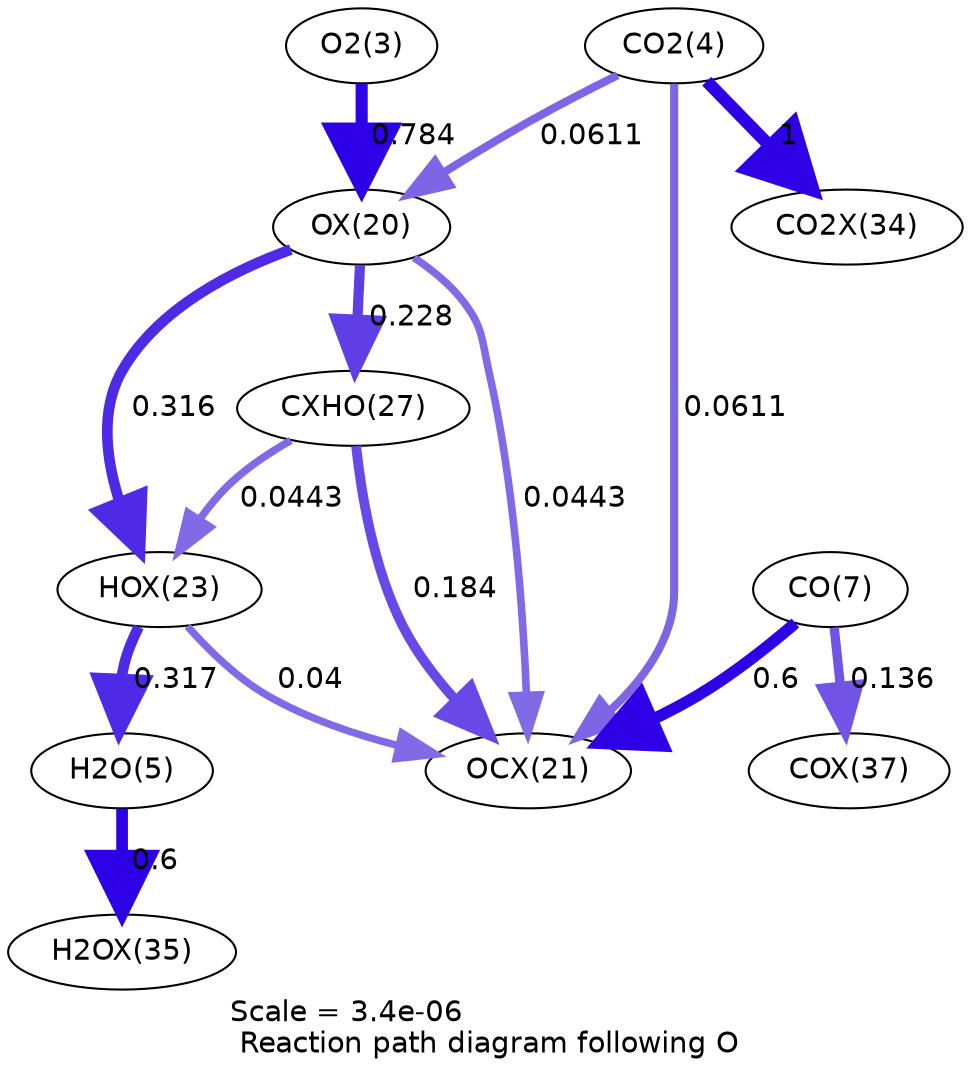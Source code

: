 digraph reaction_paths {
center=1;
s5 -> s23[fontname="Helvetica", penwidth=5.82, arrowsize=2.91, color="0.7, 1.28, 0.9"
, label=" 0.784"];
s23 -> s26[fontname="Helvetica", penwidth=5.13, arrowsize=2.57, color="0.7, 0.816, 0.9"
, label=" 0.316"];
s23 -> s29[fontname="Helvetica", penwidth=4.89, arrowsize=2.44, color="0.7, 0.728, 0.9"
, label=" 0.228"];
s23 -> s24[fontname="Helvetica", penwidth=3.65, arrowsize=1.82, color="0.7, 0.544, 0.9"
, label=" 0.0443"];
s6 -> s23[fontname="Helvetica", penwidth=3.89, arrowsize=1.94, color="0.7, 0.561, 0.9"
, label=" 0.0611"];
s26 -> s7[fontname="Helvetica", penwidth=5.13, arrowsize=2.57, color="0.7, 0.817, 0.9"
, label=" 0.317"];
s29 -> s26[fontname="Helvetica", penwidth=3.65, arrowsize=1.82, color="0.7, 0.544, 0.9"
, label=" 0.0443"];
s26 -> s24[fontname="Helvetica", penwidth=3.57, arrowsize=1.79, color="0.7, 0.54, 0.9"
, label=" 0.04"];
s7 -> s32[fontname="Helvetica", penwidth=5.61, arrowsize=2.81, color="0.7, 1.1, 0.9"
, label=" 0.6"];
s29 -> s24[fontname="Helvetica", penwidth=4.72, arrowsize=2.36, color="0.7, 0.684, 0.9"
, label=" 0.184"];
s9 -> s24[fontname="Helvetica", penwidth=5.61, arrowsize=2.81, color="0.7, 1.1, 0.9"
, label=" 0.6"];
s9 -> s34[fontname="Helvetica", penwidth=4.49, arrowsize=2.25, color="0.7, 0.636, 0.9"
, label=" 0.136"];
s6 -> s24[fontname="Helvetica", penwidth=3.89, arrowsize=1.94, color="0.7, 0.561, 0.9"
, label=" 0.0611"];
s6 -> s31[fontname="Helvetica", penwidth=6, arrowsize=3, color="0.7, 1.5, 0.9"
, label=" 1"];
s5 [ fontname="Helvetica", label="O2(3)"];
s6 [ fontname="Helvetica", label="CO2(4)"];
s7 [ fontname="Helvetica", label="H2O(5)"];
s9 [ fontname="Helvetica", label="CO(7)"];
s23 [ fontname="Helvetica", label="OX(20)"];
s24 [ fontname="Helvetica", label="OCX(21)"];
s26 [ fontname="Helvetica", label="HOX(23)"];
s29 [ fontname="Helvetica", label="CXHO(27)"];
s31 [ fontname="Helvetica", label="CO2X(34)"];
s32 [ fontname="Helvetica", label="H2OX(35)"];
s34 [ fontname="Helvetica", label="COX(37)"];
 label = "Scale = 3.4e-06\l Reaction path diagram following O";
 fontname = "Helvetica";
}
